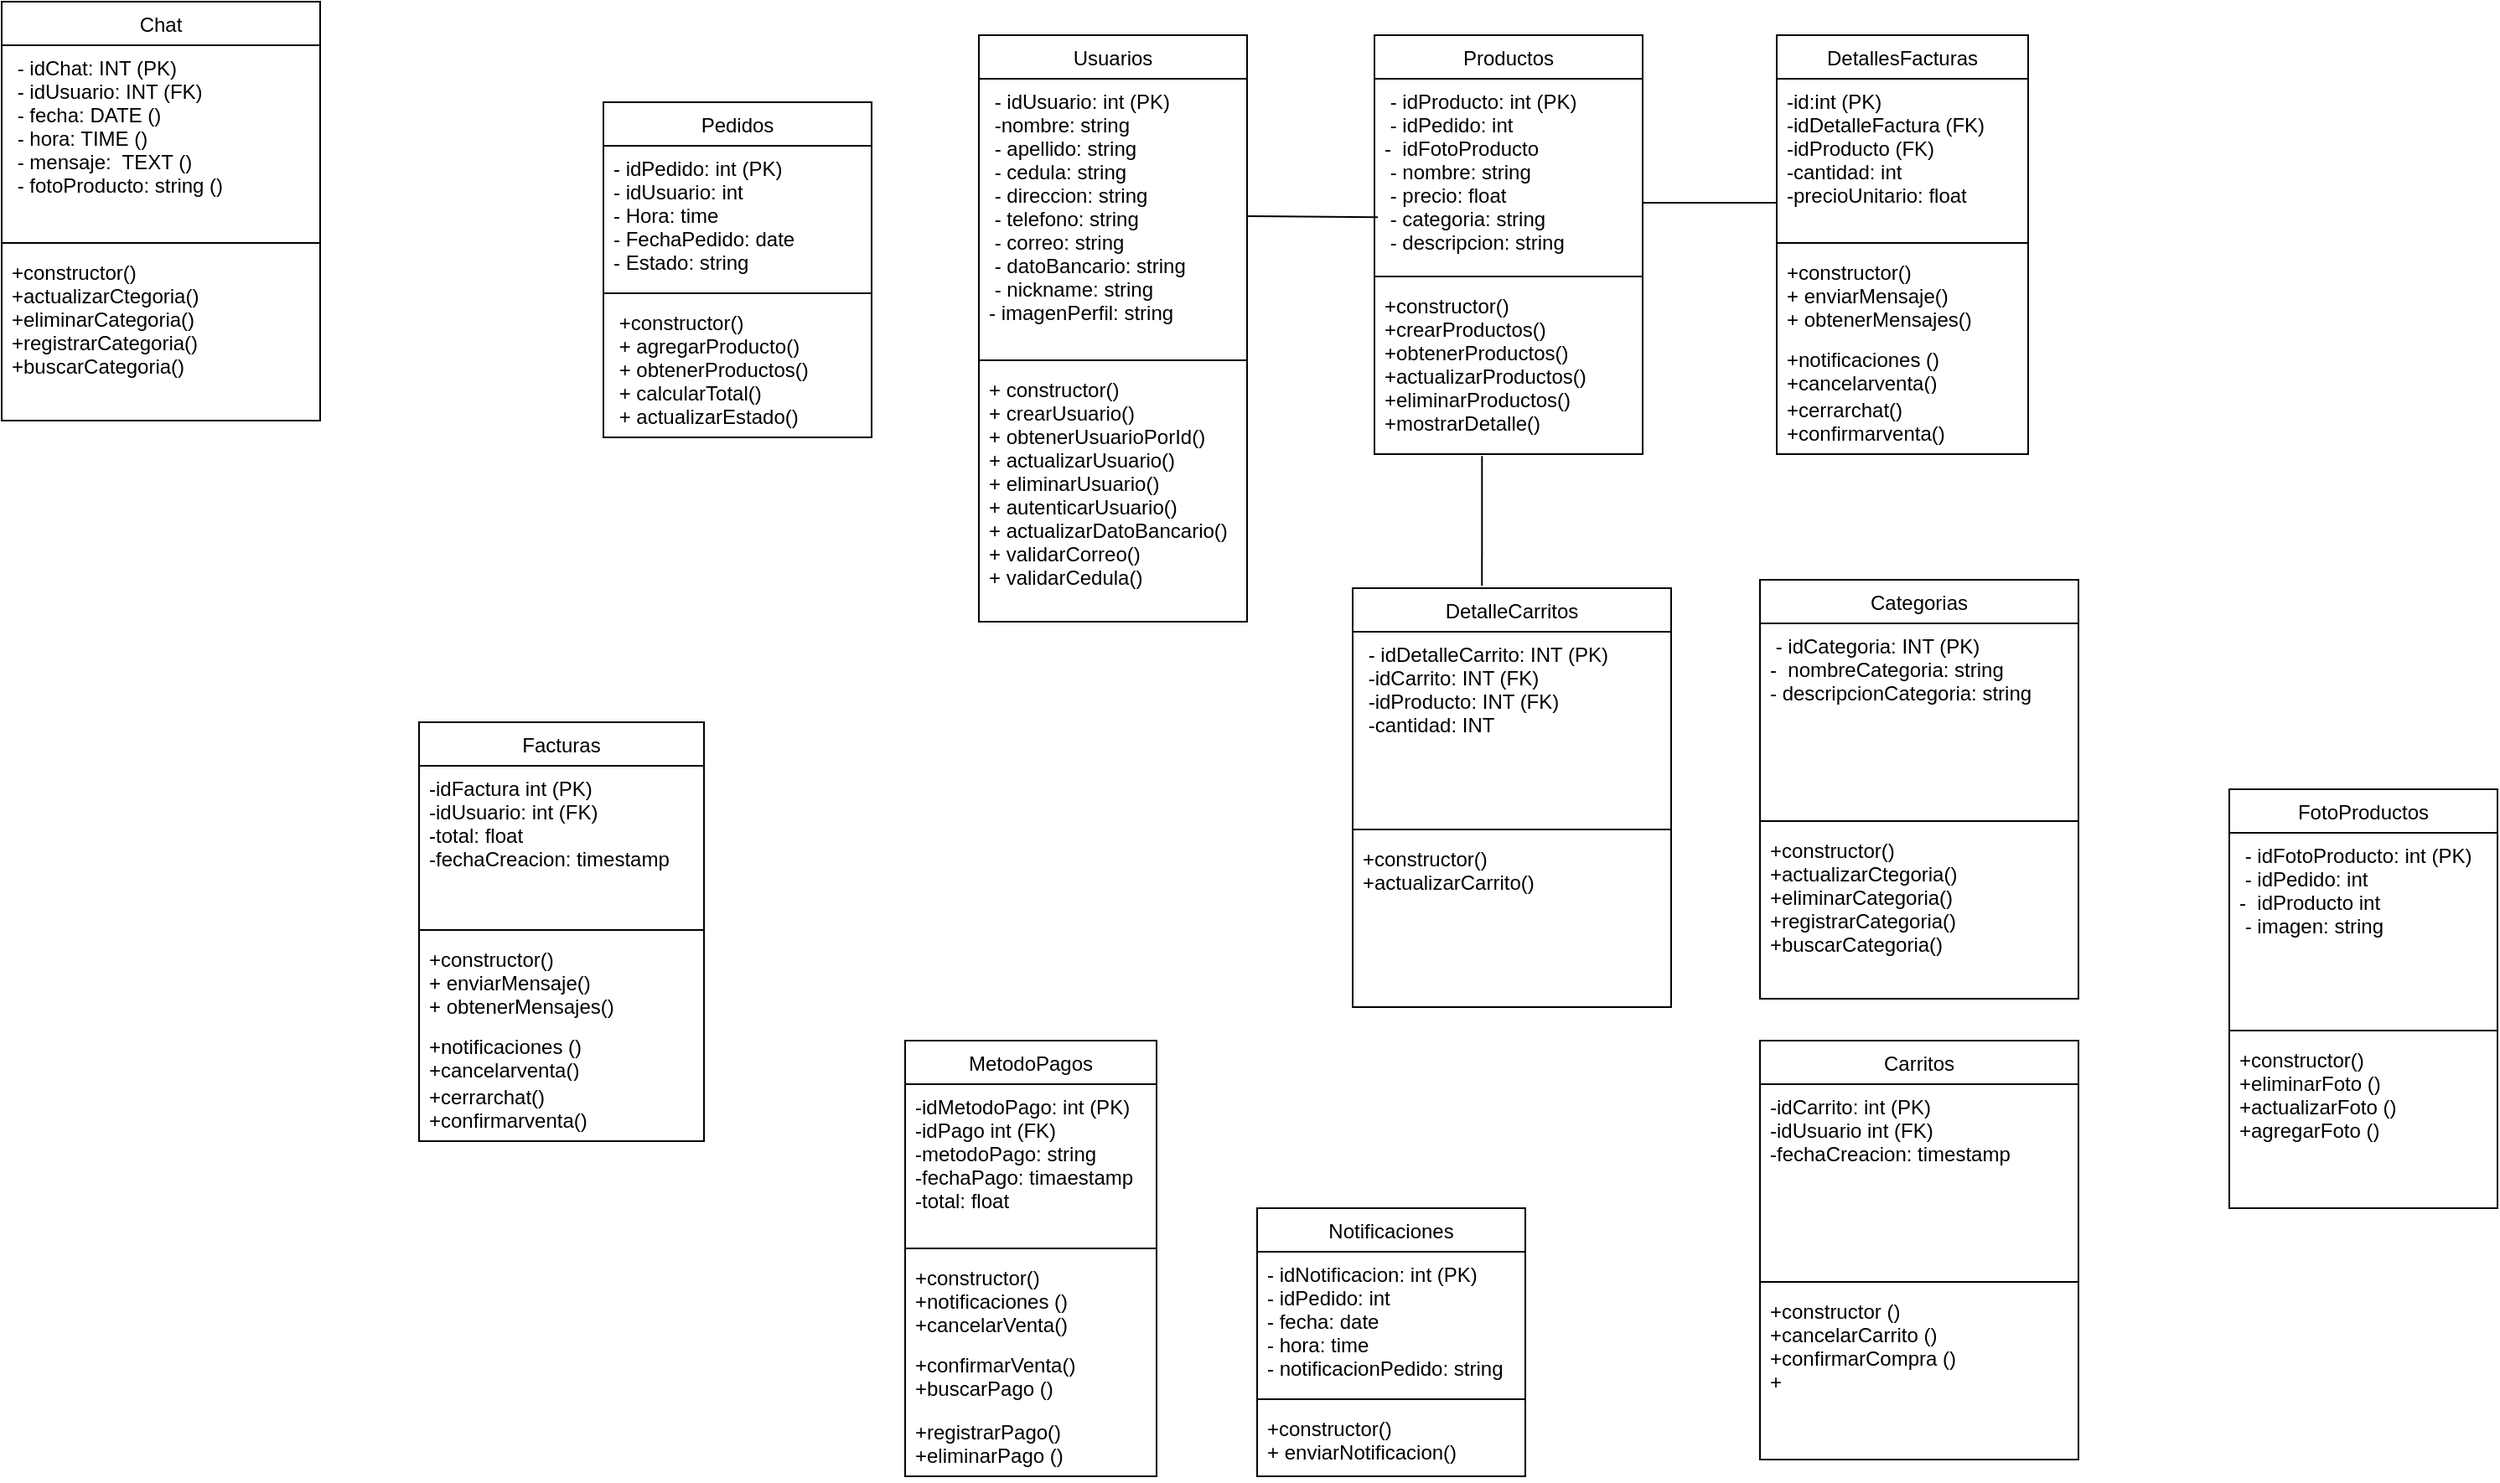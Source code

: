<mxfile>
    <diagram id="C5RBs43oDa-KdzZeNtuy" name="Page-1">
        <mxGraphModel dx="2458" dy="901" grid="1" gridSize="10" guides="1" tooltips="1" connect="1" arrows="1" fold="1" page="1" pageScale="1" pageWidth="827" pageHeight="1169" math="0" shadow="0">
            <root>
                <mxCell id="WIyWlLk6GJQsqaUBKTNV-0"/>
                <mxCell id="WIyWlLk6GJQsqaUBKTNV-1" parent="WIyWlLk6GJQsqaUBKTNV-0"/>
                <mxCell id="zkfFHV4jXpPFQw0GAbJ--17" value="Usuarios" style="swimlane;fontStyle=0;align=center;verticalAlign=top;childLayout=stackLayout;horizontal=1;startSize=26;horizontalStack=0;resizeParent=1;resizeLast=0;collapsible=1;marginBottom=0;rounded=0;shadow=0;strokeWidth=1;fontSize=12;" parent="WIyWlLk6GJQsqaUBKTNV-1" vertex="1">
                    <mxGeometry x="414" y="160" width="160" height="350" as="geometry">
                        <mxRectangle x="550" y="140" width="160" height="26" as="alternateBounds"/>
                    </mxGeometry>
                </mxCell>
                <mxCell id="zkfFHV4jXpPFQw0GAbJ--18" value=" - idUsuario: int (PK)&#10; -nombre: string&#10; - apellido: string&#10; - cedula: string&#10; - direccion: string&#10; - telefono: string&#10; - correo: string&#10; - datoBancario: string&#10; - nickname: string&#10;- imagenPerfil: string" style="text;align=left;verticalAlign=top;spacingLeft=4;spacingRight=4;overflow=hidden;rotatable=0;points=[[0,0.5],[1,0.5]];portConstraint=eastwest;fontSize=12;" parent="zkfFHV4jXpPFQw0GAbJ--17" vertex="1">
                    <mxGeometry y="26" width="160" height="164" as="geometry"/>
                </mxCell>
                <mxCell id="zkfFHV4jXpPFQw0GAbJ--23" value="" style="line;html=1;strokeWidth=1;align=left;verticalAlign=middle;spacingTop=-1;spacingLeft=3;spacingRight=3;rotatable=0;labelPosition=right;points=[];portConstraint=eastwest;fontSize=12;" parent="zkfFHV4jXpPFQw0GAbJ--17" vertex="1">
                    <mxGeometry y="190" width="160" height="8" as="geometry"/>
                </mxCell>
                <mxCell id="zkfFHV4jXpPFQw0GAbJ--24" value="+ constructor()&#10;+ crearUsuario()&#10;+ obtenerUsuarioPorId()&#10;+ actualizarUsuario()&#10;+ eliminarUsuario()&#10;+ autenticarUsuario()&#10;+ actualizarDatoBancario()&#10;+ validarCorreo()&#10;+ validarCedula()" style="text;align=left;verticalAlign=top;spacingLeft=4;spacingRight=4;overflow=hidden;rotatable=0;points=[[0,0.5],[1,0.5]];portConstraint=eastwest;fontSize=12;" parent="zkfFHV4jXpPFQw0GAbJ--17" vertex="1">
                    <mxGeometry y="198" width="160" height="140" as="geometry"/>
                </mxCell>
                <mxCell id="Fcxwtz2qANrsRQDYp3mJ-0" value="Facturas" style="swimlane;fontStyle=0;align=center;verticalAlign=top;childLayout=stackLayout;horizontal=1;startSize=26;horizontalStack=0;resizeParent=1;resizeLast=0;collapsible=1;marginBottom=0;rounded=0;shadow=0;strokeWidth=1;fontSize=12;" parent="WIyWlLk6GJQsqaUBKTNV-1" vertex="1">
                    <mxGeometry x="80" y="570" width="170" height="250" as="geometry">
                        <mxRectangle x="550" y="140" width="160" height="26" as="alternateBounds"/>
                    </mxGeometry>
                </mxCell>
                <mxCell id="Fcxwtz2qANrsRQDYp3mJ-1" value="-idFactura int (PK)&#10;-idUsuario: int (FK)&#10;-total: float&#10;-fechaCreacion: timestamp&#10;" style="text;align=left;verticalAlign=top;spacingLeft=4;spacingRight=4;overflow=hidden;rotatable=0;points=[[0,0.5],[1,0.5]];portConstraint=eastwest;fontSize=12;" parent="Fcxwtz2qANrsRQDYp3mJ-0" vertex="1">
                    <mxGeometry y="26" width="170" height="94" as="geometry"/>
                </mxCell>
                <mxCell id="Fcxwtz2qANrsRQDYp3mJ-2" value="" style="line;html=1;strokeWidth=1;align=left;verticalAlign=middle;spacingTop=-1;spacingLeft=3;spacingRight=3;rotatable=0;labelPosition=right;points=[];portConstraint=eastwest;fontSize=12;" parent="Fcxwtz2qANrsRQDYp3mJ-0" vertex="1">
                    <mxGeometry y="120" width="170" height="8" as="geometry"/>
                </mxCell>
                <mxCell id="Fcxwtz2qANrsRQDYp3mJ-3" value="+constructor()&#10;+ enviarMensaje()&#10;+ obtenerMensajes()" style="text;align=left;verticalAlign=top;spacingLeft=4;spacingRight=4;overflow=hidden;rotatable=0;points=[[0,0.5],[1,0.5]];portConstraint=eastwest;fontSize=12;" parent="Fcxwtz2qANrsRQDYp3mJ-0" vertex="1">
                    <mxGeometry y="128" width="170" height="52" as="geometry"/>
                </mxCell>
                <mxCell id="32" value="+notificaciones ()&#10;+cancelarventa()" style="text;align=left;verticalAlign=top;spacingLeft=4;spacingRight=4;overflow=hidden;rotatable=0;points=[[0,0.5],[1,0.5]];portConstraint=eastwest;fontSize=12;" parent="Fcxwtz2qANrsRQDYp3mJ-0" vertex="1">
                    <mxGeometry y="180" width="170" height="30" as="geometry"/>
                </mxCell>
                <mxCell id="37" value="+cerrarchat()&#10;+confirmarventa()" style="text;align=left;verticalAlign=top;spacingLeft=4;spacingRight=4;overflow=hidden;rotatable=0;points=[[0,0.5],[1,0.5]];portConstraint=eastwest;fontSize=12;" parent="Fcxwtz2qANrsRQDYp3mJ-0" vertex="1">
                    <mxGeometry y="210" width="170" height="40" as="geometry"/>
                </mxCell>
                <mxCell id="Fcxwtz2qANrsRQDYp3mJ-4" value="Pedidos" style="swimlane;fontStyle=0;align=center;verticalAlign=top;childLayout=stackLayout;horizontal=1;startSize=26;horizontalStack=0;resizeParent=1;resizeLast=0;collapsible=1;marginBottom=0;rounded=0;shadow=0;strokeWidth=1;fontSize=12;" parent="WIyWlLk6GJQsqaUBKTNV-1" vertex="1">
                    <mxGeometry x="190" y="200" width="160" height="200" as="geometry">
                        <mxRectangle x="550" y="140" width="160" height="26" as="alternateBounds"/>
                    </mxGeometry>
                </mxCell>
                <mxCell id="Fcxwtz2qANrsRQDYp3mJ-5" value="- idPedido: int (PK)&#10;- idUsuario: int&#10;- Hora: time&#10;- FechaPedido: date&#10;- Estado: string" style="text;align=left;verticalAlign=top;spacingLeft=4;spacingRight=4;overflow=hidden;rotatable=0;points=[[0,0.5],[1,0.5]];portConstraint=eastwest;fontSize=12;" parent="Fcxwtz2qANrsRQDYp3mJ-4" vertex="1">
                    <mxGeometry y="26" width="160" height="84" as="geometry"/>
                </mxCell>
                <mxCell id="Fcxwtz2qANrsRQDYp3mJ-6" value="" style="line;html=1;strokeWidth=1;align=left;verticalAlign=middle;spacingTop=-1;spacingLeft=3;spacingRight=3;rotatable=0;labelPosition=right;points=[];portConstraint=eastwest;fontSize=12;" parent="Fcxwtz2qANrsRQDYp3mJ-4" vertex="1">
                    <mxGeometry y="110" width="160" height="8" as="geometry"/>
                </mxCell>
                <mxCell id="Fcxwtz2qANrsRQDYp3mJ-7" value=" +constructor()&#10; + agregarProducto()&#10; + obtenerProductos()&#10; + calcularTotal()&#10; + actualizarEstado()" style="text;align=left;verticalAlign=top;spacingLeft=4;spacingRight=4;overflow=hidden;rotatable=0;points=[[0,0.5],[1,0.5]];portConstraint=eastwest;fontSize=12;" parent="Fcxwtz2qANrsRQDYp3mJ-4" vertex="1">
                    <mxGeometry y="118" width="160" height="82" as="geometry"/>
                </mxCell>
                <mxCell id="Fcxwtz2qANrsRQDYp3mJ-8" value="Productos" style="swimlane;fontStyle=0;align=center;verticalAlign=top;childLayout=stackLayout;horizontal=1;startSize=26;horizontalStack=0;resizeParent=1;resizeLast=0;collapsible=1;marginBottom=0;rounded=0;shadow=0;strokeWidth=1;fontSize=12;" parent="WIyWlLk6GJQsqaUBKTNV-1" vertex="1">
                    <mxGeometry x="650" y="160" width="160" height="250" as="geometry">
                        <mxRectangle x="550" y="140" width="160" height="26" as="alternateBounds"/>
                    </mxGeometry>
                </mxCell>
                <mxCell id="Fcxwtz2qANrsRQDYp3mJ-9" value=" - idProducto: int (PK)&#10; - idPedido: int&#10;-  idFotoProducto&#10; - nombre: string&#10; - precio: float&#10; - categoria: string&#10; - descripcion: string&#10; " style="text;align=left;verticalAlign=top;spacingLeft=4;spacingRight=4;overflow=hidden;rotatable=0;points=[[0,0.5],[1,0.5]];portConstraint=eastwest;fontSize=12;" parent="Fcxwtz2qANrsRQDYp3mJ-8" vertex="1">
                    <mxGeometry y="26" width="160" height="114" as="geometry"/>
                </mxCell>
                <mxCell id="Fcxwtz2qANrsRQDYp3mJ-10" value="" style="line;html=1;strokeWidth=1;align=left;verticalAlign=middle;spacingTop=-1;spacingLeft=3;spacingRight=3;rotatable=0;labelPosition=right;points=[];portConstraint=eastwest;fontSize=12;" parent="Fcxwtz2qANrsRQDYp3mJ-8" vertex="1">
                    <mxGeometry y="140" width="160" height="8" as="geometry"/>
                </mxCell>
                <mxCell id="Fcxwtz2qANrsRQDYp3mJ-11" value="+constructor()&#10;+crearProductos()&#10;+obtenerProductos()&#10;+actualizarProductos()&#10;+eliminarProductos()&#10;+mostrarDetalle() " style="text;align=left;verticalAlign=top;spacingLeft=4;spacingRight=4;overflow=hidden;rotatable=0;points=[[0,0.5],[1,0.5]];portConstraint=eastwest;fontSize=12;" parent="Fcxwtz2qANrsRQDYp3mJ-8" vertex="1">
                    <mxGeometry y="148" width="160" height="102" as="geometry"/>
                </mxCell>
                <mxCell id="Fcxwtz2qANrsRQDYp3mJ-12" value="Notificaciones" style="swimlane;fontStyle=0;align=center;verticalAlign=top;childLayout=stackLayout;horizontal=1;startSize=26;horizontalStack=0;resizeParent=1;resizeLast=0;collapsible=1;marginBottom=0;rounded=0;shadow=0;strokeWidth=1;fontSize=12;" parent="WIyWlLk6GJQsqaUBKTNV-1" vertex="1">
                    <mxGeometry x="580" y="860" width="160" height="160" as="geometry">
                        <mxRectangle x="550" y="140" width="160" height="26" as="alternateBounds"/>
                    </mxGeometry>
                </mxCell>
                <mxCell id="Fcxwtz2qANrsRQDYp3mJ-13" value="- idNotificacion: int (PK)&#10;- idPedido: int&#10;- fecha: date&#10;- hora: time&#10;- notificacionPedido: string" style="text;align=left;verticalAlign=top;spacingLeft=4;spacingRight=4;overflow=hidden;rotatable=0;points=[[0,0.5],[1,0.5]];portConstraint=eastwest;fontSize=12;" parent="Fcxwtz2qANrsRQDYp3mJ-12" vertex="1">
                    <mxGeometry y="26" width="160" height="84" as="geometry"/>
                </mxCell>
                <mxCell id="Fcxwtz2qANrsRQDYp3mJ-14" value="" style="line;html=1;strokeWidth=1;align=left;verticalAlign=middle;spacingTop=-1;spacingLeft=3;spacingRight=3;rotatable=0;labelPosition=right;points=[];portConstraint=eastwest;fontSize=12;" parent="Fcxwtz2qANrsRQDYp3mJ-12" vertex="1">
                    <mxGeometry y="110" width="160" height="8" as="geometry"/>
                </mxCell>
                <mxCell id="Fcxwtz2qANrsRQDYp3mJ-15" value="+constructor()&#10;+ enviarNotificacion() " style="text;align=left;verticalAlign=top;spacingLeft=4;spacingRight=4;overflow=hidden;rotatable=0;points=[[0,0.5],[1,0.5]];portConstraint=eastwest;fontSize=12;" parent="Fcxwtz2qANrsRQDYp3mJ-12" vertex="1">
                    <mxGeometry y="118" width="160" height="40" as="geometry"/>
                </mxCell>
                <mxCell id="38" value="DetallesFacturas" style="swimlane;fontStyle=0;align=center;verticalAlign=top;childLayout=stackLayout;horizontal=1;startSize=26;horizontalStack=0;resizeParent=1;resizeLast=0;collapsible=1;marginBottom=0;rounded=0;shadow=0;strokeWidth=1;fontSize=12;" parent="WIyWlLk6GJQsqaUBKTNV-1" vertex="1">
                    <mxGeometry x="890" y="160" width="150" height="250" as="geometry">
                        <mxRectangle x="550" y="140" width="160" height="26" as="alternateBounds"/>
                    </mxGeometry>
                </mxCell>
                <mxCell id="39" value="-id:int (PK)&#10;-idDetalleFactura (FK)&#10;-idProducto (FK)&#10;-cantidad: int&#10;-precioUnitario: float" style="text;align=left;verticalAlign=top;spacingLeft=4;spacingRight=4;overflow=hidden;rotatable=0;points=[[0,0.5],[1,0.5]];portConstraint=eastwest;fontSize=12;" parent="38" vertex="1">
                    <mxGeometry y="26" width="150" height="94" as="geometry"/>
                </mxCell>
                <mxCell id="40" value="" style="line;html=1;strokeWidth=1;align=left;verticalAlign=middle;spacingTop=-1;spacingLeft=3;spacingRight=3;rotatable=0;labelPosition=right;points=[];portConstraint=eastwest;fontSize=12;" parent="38" vertex="1">
                    <mxGeometry y="120" width="150" height="8" as="geometry"/>
                </mxCell>
                <mxCell id="41" value="+constructor()&#10;+ enviarMensaje()&#10;+ obtenerMensajes()" style="text;align=left;verticalAlign=top;spacingLeft=4;spacingRight=4;overflow=hidden;rotatable=0;points=[[0,0.5],[1,0.5]];portConstraint=eastwest;fontSize=12;" parent="38" vertex="1">
                    <mxGeometry y="128" width="150" height="52" as="geometry"/>
                </mxCell>
                <mxCell id="42" value="+notificaciones ()&#10;+cancelarventa()" style="text;align=left;verticalAlign=top;spacingLeft=4;spacingRight=4;overflow=hidden;rotatable=0;points=[[0,0.5],[1,0.5]];portConstraint=eastwest;fontSize=12;" parent="38" vertex="1">
                    <mxGeometry y="180" width="150" height="30" as="geometry"/>
                </mxCell>
                <mxCell id="43" value="+cerrarchat()&#10;+confirmarventa()" style="text;align=left;verticalAlign=top;spacingLeft=4;spacingRight=4;overflow=hidden;rotatable=0;points=[[0,0.5],[1,0.5]];portConstraint=eastwest;fontSize=12;" parent="38" vertex="1">
                    <mxGeometry y="210" width="150" height="40" as="geometry"/>
                </mxCell>
                <mxCell id="44" value="MetodoPagos" style="swimlane;fontStyle=0;align=center;verticalAlign=top;childLayout=stackLayout;horizontal=1;startSize=26;horizontalStack=0;resizeParent=1;resizeLast=0;collapsible=1;marginBottom=0;rounded=0;shadow=0;strokeWidth=1;fontSize=12;" parent="WIyWlLk6GJQsqaUBKTNV-1" vertex="1">
                    <mxGeometry x="370" y="760" width="150" height="260" as="geometry">
                        <mxRectangle x="550" y="140" width="160" height="26" as="alternateBounds"/>
                    </mxGeometry>
                </mxCell>
                <mxCell id="45" value="-idMetodoPago: int (PK)&#10;-idPago int (FK)&#10;-metodoPago: string&#10;-fechaPago: timaestamp&#10;-total: float" style="text;align=left;verticalAlign=top;spacingLeft=4;spacingRight=4;overflow=hidden;rotatable=0;points=[[0,0.5],[1,0.5]];portConstraint=eastwest;fontSize=12;" parent="44" vertex="1">
                    <mxGeometry y="26" width="150" height="94" as="geometry"/>
                </mxCell>
                <mxCell id="46" value="" style="line;html=1;strokeWidth=1;align=left;verticalAlign=middle;spacingTop=-1;spacingLeft=3;spacingRight=3;rotatable=0;labelPosition=right;points=[];portConstraint=eastwest;fontSize=12;" parent="44" vertex="1">
                    <mxGeometry y="120" width="150" height="8" as="geometry"/>
                </mxCell>
                <mxCell id="47" value="+constructor()&#10;+notificaciones ()&#10;+cancelarVenta()" style="text;align=left;verticalAlign=top;spacingLeft=4;spacingRight=4;overflow=hidden;rotatable=0;points=[[0,0.5],[1,0.5]];portConstraint=eastwest;fontSize=12;" parent="44" vertex="1">
                    <mxGeometry y="128" width="150" height="52" as="geometry"/>
                </mxCell>
                <mxCell id="49" value="+confirmarVenta()&#10;+buscarPago ()" style="text;align=left;verticalAlign=top;spacingLeft=4;spacingRight=4;overflow=hidden;rotatable=0;points=[[0,0.5],[1,0.5]];portConstraint=eastwest;fontSize=12;" parent="44" vertex="1">
                    <mxGeometry y="180" width="150" height="40" as="geometry"/>
                </mxCell>
                <mxCell id="66" value="+registrarPago()&#10;+eliminarPago ()" style="text;align=left;verticalAlign=top;spacingLeft=4;spacingRight=4;overflow=hidden;rotatable=0;points=[[0,0.5],[1,0.5]];portConstraint=eastwest;fontSize=12;" vertex="1" parent="44">
                    <mxGeometry y="220" width="150" height="40" as="geometry"/>
                </mxCell>
                <mxCell id="50" value="FotoProductos" style="swimlane;fontStyle=0;align=center;verticalAlign=top;childLayout=stackLayout;horizontal=1;startSize=26;horizontalStack=0;resizeParent=1;resizeLast=0;collapsible=1;marginBottom=0;rounded=0;shadow=0;strokeWidth=1;fontSize=12;" parent="WIyWlLk6GJQsqaUBKTNV-1" vertex="1">
                    <mxGeometry x="1160" y="610" width="160" height="250" as="geometry">
                        <mxRectangle x="550" y="140" width="160" height="26" as="alternateBounds"/>
                    </mxGeometry>
                </mxCell>
                <mxCell id="51" value=" - idFotoProducto: int (PK)&#10; - idPedido: int&#10;-  idProducto int&#10; - imagen: string" style="text;align=left;verticalAlign=top;spacingLeft=4;spacingRight=4;overflow=hidden;rotatable=0;points=[[0,0.5],[1,0.5]];portConstraint=eastwest;fontSize=12;" parent="50" vertex="1">
                    <mxGeometry y="26" width="160" height="114" as="geometry"/>
                </mxCell>
                <mxCell id="52" value="" style="line;html=1;strokeWidth=1;align=left;verticalAlign=middle;spacingTop=-1;spacingLeft=3;spacingRight=3;rotatable=0;labelPosition=right;points=[];portConstraint=eastwest;fontSize=12;" parent="50" vertex="1">
                    <mxGeometry y="140" width="160" height="8" as="geometry"/>
                </mxCell>
                <mxCell id="53" value="+constructor()&#10;+eliminarFoto ()&#10;+actualizarFoto ()&#10;+agregarFoto ()&#10;" style="text;align=left;verticalAlign=top;spacingLeft=4;spacingRight=4;overflow=hidden;rotatable=0;points=[[0,0.5],[1,0.5]];portConstraint=eastwest;fontSize=12;" parent="50" vertex="1">
                    <mxGeometry y="148" width="160" height="102" as="geometry"/>
                </mxCell>
                <mxCell id="54" value="Categorias" style="swimlane;fontStyle=0;align=center;verticalAlign=top;childLayout=stackLayout;horizontal=1;startSize=26;horizontalStack=0;resizeParent=1;resizeLast=0;collapsible=1;marginBottom=0;rounded=0;shadow=0;strokeWidth=1;fontSize=12;" parent="WIyWlLk6GJQsqaUBKTNV-1" vertex="1">
                    <mxGeometry x="880" y="485" width="190" height="250" as="geometry">
                        <mxRectangle x="550" y="140" width="160" height="26" as="alternateBounds"/>
                    </mxGeometry>
                </mxCell>
                <mxCell id="55" value=" - idCategoria: INT (PK)&#10;-  nombreCategoria: string &#10;- descripcionCategoria: string" style="text;align=left;verticalAlign=top;spacingLeft=4;spacingRight=4;overflow=hidden;rotatable=0;points=[[0,0.5],[1,0.5]];portConstraint=eastwest;fontSize=12;" parent="54" vertex="1">
                    <mxGeometry y="26" width="190" height="114" as="geometry"/>
                </mxCell>
                <mxCell id="56" value="" style="line;html=1;strokeWidth=1;align=left;verticalAlign=middle;spacingTop=-1;spacingLeft=3;spacingRight=3;rotatable=0;labelPosition=right;points=[];portConstraint=eastwest;fontSize=12;" parent="54" vertex="1">
                    <mxGeometry y="140" width="190" height="8" as="geometry"/>
                </mxCell>
                <mxCell id="57" value="+constructor()&#10;+actualizarCtegoria()&#10;+eliminarCategoria()&#10;+registrarCategoria()&#10;+buscarCategoria()" style="text;align=left;verticalAlign=top;spacingLeft=4;spacingRight=4;overflow=hidden;rotatable=0;points=[[0,0.5],[1,0.5]];portConstraint=eastwest;fontSize=12;" parent="54" vertex="1">
                    <mxGeometry y="148" width="190" height="102" as="geometry"/>
                </mxCell>
                <mxCell id="58" value="Carritos" style="swimlane;fontStyle=0;align=center;verticalAlign=top;childLayout=stackLayout;horizontal=1;startSize=26;horizontalStack=0;resizeParent=1;resizeLast=0;collapsible=1;marginBottom=0;rounded=0;shadow=0;strokeWidth=1;fontSize=12;" vertex="1" parent="WIyWlLk6GJQsqaUBKTNV-1">
                    <mxGeometry x="880" y="760" width="190" height="250" as="geometry">
                        <mxRectangle x="550" y="140" width="160" height="26" as="alternateBounds"/>
                    </mxGeometry>
                </mxCell>
                <mxCell id="59" value="-idCarrito: int (PK)&#10;-idUsuario int (FK)&#10;-fechaCreacion: timestamp&#10;" style="text;align=left;verticalAlign=top;spacingLeft=4;spacingRight=4;overflow=hidden;rotatable=0;points=[[0,0.5],[1,0.5]];portConstraint=eastwest;fontSize=12;" vertex="1" parent="58">
                    <mxGeometry y="26" width="190" height="114" as="geometry"/>
                </mxCell>
                <mxCell id="60" value="" style="line;html=1;strokeWidth=1;align=left;verticalAlign=middle;spacingTop=-1;spacingLeft=3;spacingRight=3;rotatable=0;labelPosition=right;points=[];portConstraint=eastwest;fontSize=12;" vertex="1" parent="58">
                    <mxGeometry y="140" width="190" height="8" as="geometry"/>
                </mxCell>
                <mxCell id="61" value="+constructor ()&#10;+cancelarCarrito ()&#10;+confirmarCompra ()&#10;+" style="text;align=left;verticalAlign=top;spacingLeft=4;spacingRight=4;overflow=hidden;rotatable=0;points=[[0,0.5],[1,0.5]];portConstraint=eastwest;fontSize=12;" vertex="1" parent="58">
                    <mxGeometry y="148" width="190" height="102" as="geometry"/>
                </mxCell>
                <mxCell id="62" value="DetalleCarritos" style="swimlane;fontStyle=0;align=center;verticalAlign=top;childLayout=stackLayout;horizontal=1;startSize=26;horizontalStack=0;resizeParent=1;resizeLast=0;collapsible=1;marginBottom=0;rounded=0;shadow=0;strokeWidth=1;fontSize=12;" vertex="1" parent="WIyWlLk6GJQsqaUBKTNV-1">
                    <mxGeometry x="637" y="490" width="190" height="250" as="geometry">
                        <mxRectangle x="550" y="140" width="160" height="26" as="alternateBounds"/>
                    </mxGeometry>
                </mxCell>
                <mxCell id="63" value=" - idDetalleCarrito: INT (PK)&#10; -idCarrito: INT (FK)&#10; -idProducto: INT (FK)&#10; -cantidad: INT" style="text;align=left;verticalAlign=top;spacingLeft=4;spacingRight=4;overflow=hidden;rotatable=0;points=[[0,0.5],[1,0.5]];portConstraint=eastwest;fontSize=12;" vertex="1" parent="62">
                    <mxGeometry y="26" width="190" height="114" as="geometry"/>
                </mxCell>
                <mxCell id="64" value="" style="line;html=1;strokeWidth=1;align=left;verticalAlign=middle;spacingTop=-1;spacingLeft=3;spacingRight=3;rotatable=0;labelPosition=right;points=[];portConstraint=eastwest;fontSize=12;" vertex="1" parent="62">
                    <mxGeometry y="140" width="190" height="8" as="geometry"/>
                </mxCell>
                <mxCell id="65" value="+constructor()&#10;+actualizarCarrito()" style="text;align=left;verticalAlign=top;spacingLeft=4;spacingRight=4;overflow=hidden;rotatable=0;points=[[0,0.5],[1,0.5]];portConstraint=eastwest;fontSize=12;" vertex="1" parent="62">
                    <mxGeometry y="148" width="190" height="102" as="geometry"/>
                </mxCell>
                <mxCell id="67" value="Chat" style="swimlane;fontStyle=0;align=center;verticalAlign=top;childLayout=stackLayout;horizontal=1;startSize=26;horizontalStack=0;resizeParent=1;resizeLast=0;collapsible=1;marginBottom=0;rounded=0;shadow=0;strokeWidth=1;fontSize=12;" vertex="1" parent="WIyWlLk6GJQsqaUBKTNV-1">
                    <mxGeometry x="-169" y="140" width="190" height="250" as="geometry">
                        <mxRectangle x="550" y="140" width="160" height="26" as="alternateBounds"/>
                    </mxGeometry>
                </mxCell>
                <mxCell id="68" value=" - idChat: INT (PK)&#10; - idUsuario: INT (FK)&#10; - fecha: DATE ()&#10; - hora: TIME ()&#10; - mensaje:  TEXT ()&#10; - fotoProducto: string ()&#10;" style="text;align=left;verticalAlign=top;spacingLeft=4;spacingRight=4;overflow=hidden;rotatable=0;points=[[0,0.5],[1,0.5]];portConstraint=eastwest;fontSize=12;" vertex="1" parent="67">
                    <mxGeometry y="26" width="190" height="114" as="geometry"/>
                </mxCell>
                <mxCell id="69" value="" style="line;html=1;strokeWidth=1;align=left;verticalAlign=middle;spacingTop=-1;spacingLeft=3;spacingRight=3;rotatable=0;labelPosition=right;points=[];portConstraint=eastwest;fontSize=12;" vertex="1" parent="67">
                    <mxGeometry y="140" width="190" height="8" as="geometry"/>
                </mxCell>
                <mxCell id="70" value="+constructor()&#10;+actualizarCtegoria()&#10;+eliminarCategoria()&#10;+registrarCategoria()&#10;+buscarCategoria()" style="text;align=left;verticalAlign=top;spacingLeft=4;spacingRight=4;overflow=hidden;rotatable=0;points=[[0,0.5],[1,0.5]];portConstraint=eastwest;fontSize=12;" vertex="1" parent="67">
                    <mxGeometry y="148" width="190" height="102" as="geometry"/>
                </mxCell>
                <mxCell id="72" value="" style="line;strokeWidth=1;rotatable=0;dashed=0;labelPosition=right;align=left;verticalAlign=middle;spacingTop=0;spacingLeft=6;points=[];portConstraint=eastwest;" vertex="1" parent="WIyWlLk6GJQsqaUBKTNV-1">
                    <mxGeometry x="810" y="255" width="80" height="10" as="geometry"/>
                </mxCell>
                <mxCell id="74" value="" style="endArrow=none;html=1;rounded=0;exitX=0.401;exitY=1.011;exitDx=0;exitDy=0;exitPerimeter=0;entryX=0.406;entryY=-0.006;entryDx=0;entryDy=0;entryPerimeter=0;" edge="1" parent="WIyWlLk6GJQsqaUBKTNV-1" source="Fcxwtz2qANrsRQDYp3mJ-11" target="62">
                    <mxGeometry relative="1" as="geometry">
                        <mxPoint x="720" y="440" as="sourcePoint"/>
                        <mxPoint x="710" y="470" as="targetPoint"/>
                    </mxGeometry>
                </mxCell>
                <mxCell id="75" value="" style="endArrow=none;html=1;rounded=0;exitX=1;exitY=0.5;exitDx=0;exitDy=0;entryX=0.013;entryY=0.725;entryDx=0;entryDy=0;entryPerimeter=0;" edge="1" parent="WIyWlLk6GJQsqaUBKTNV-1" source="zkfFHV4jXpPFQw0GAbJ--18" target="Fcxwtz2qANrsRQDYp3mJ-9">
                    <mxGeometry relative="1" as="geometry">
                        <mxPoint x="620.02" y="246.312" as="sourcePoint"/>
                        <mxPoint x="620.0" y="323.69" as="targetPoint"/>
                        <Array as="points"/>
                    </mxGeometry>
                </mxCell>
            </root>
        </mxGraphModel>
    </diagram>
</mxfile>